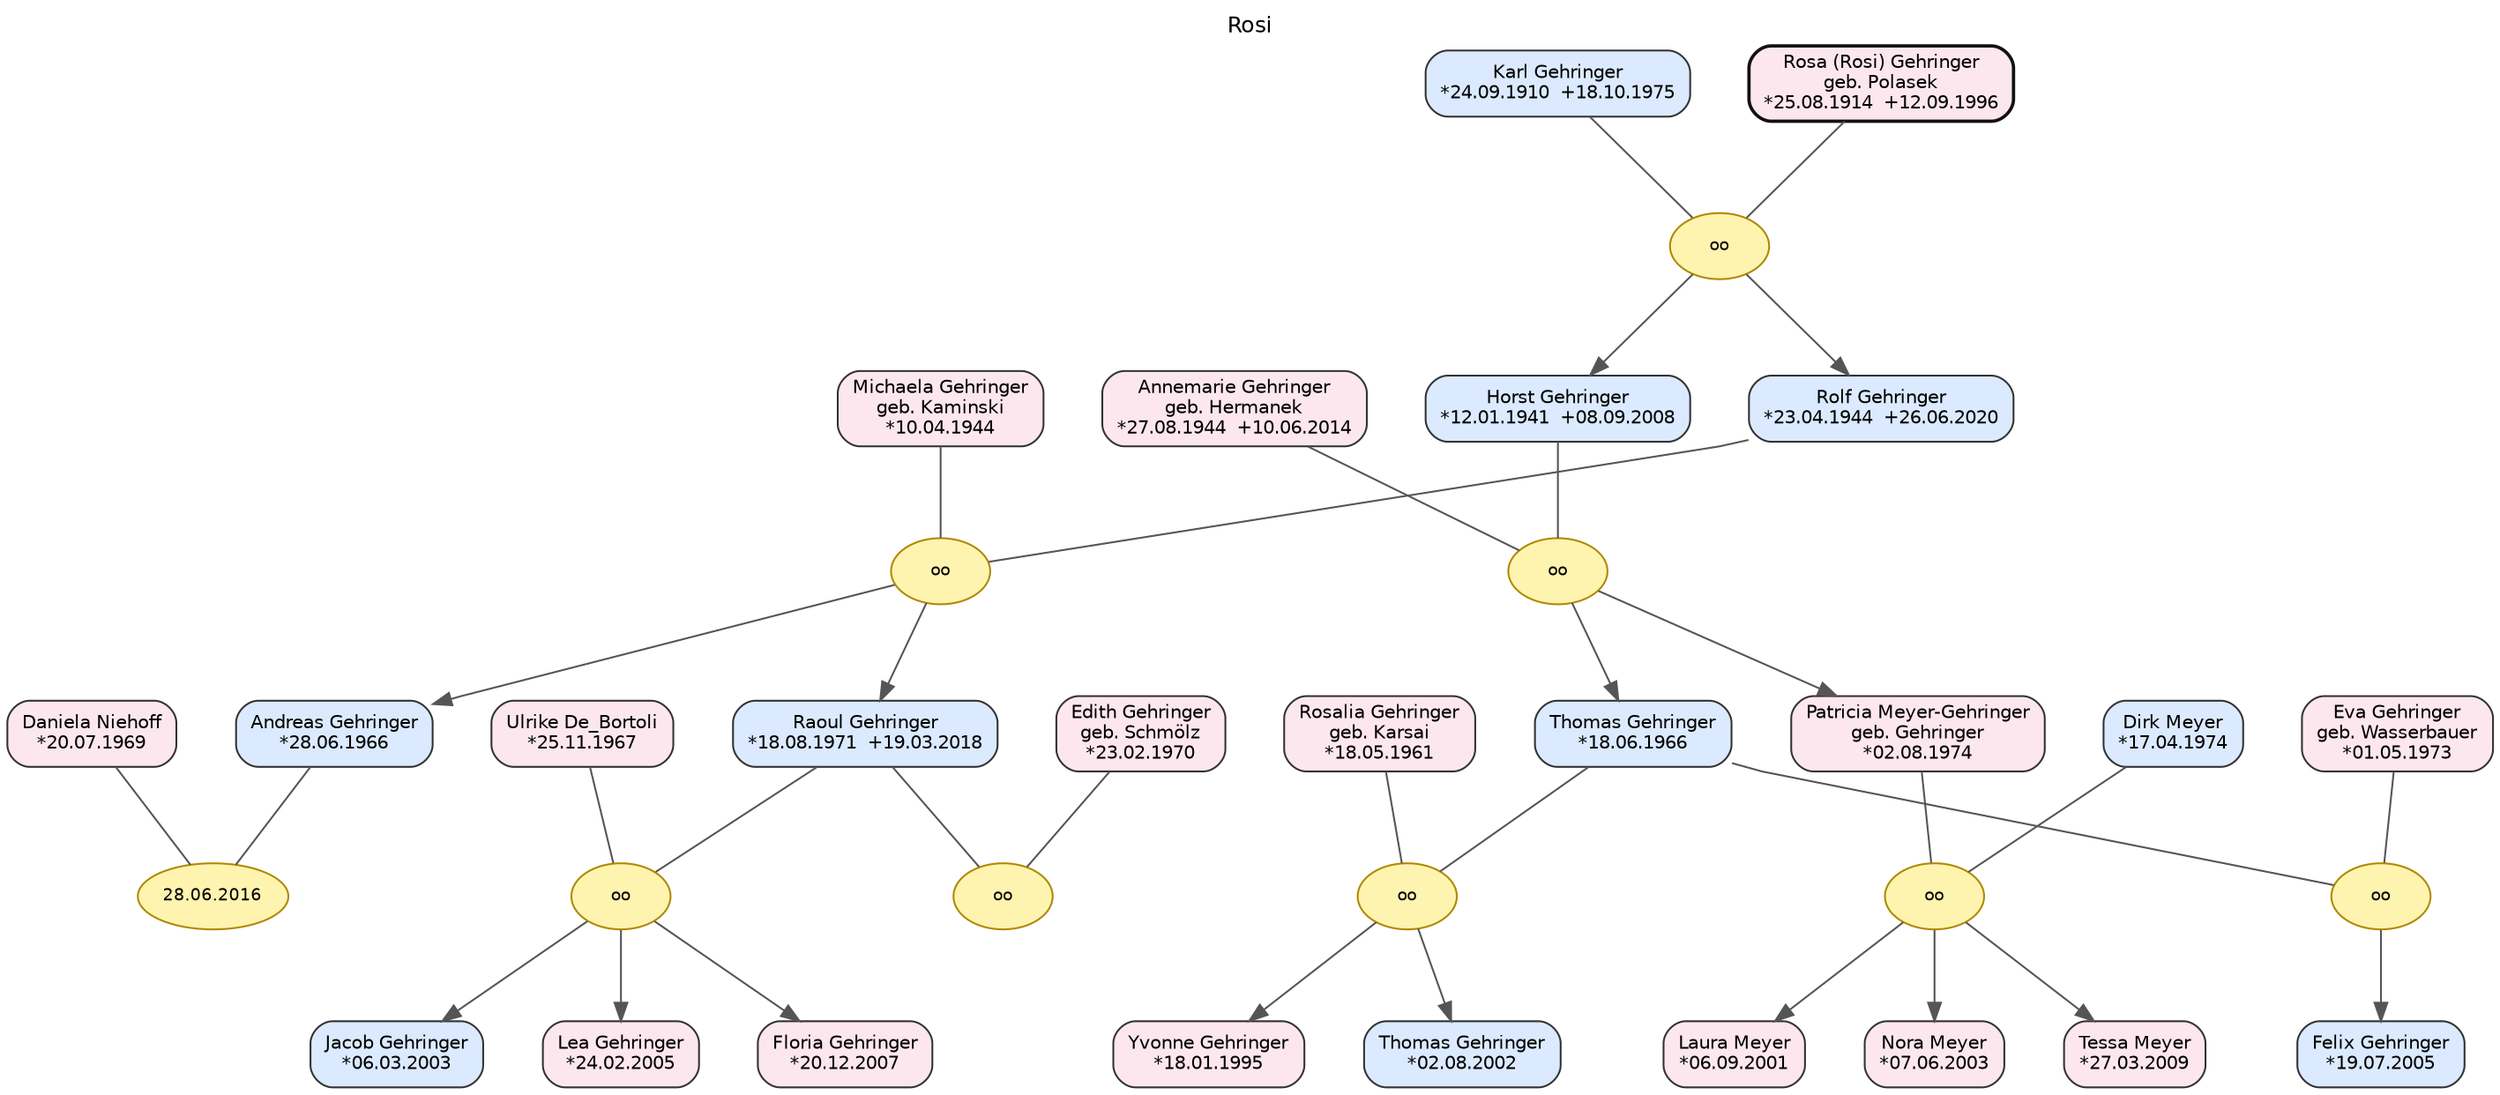 // Rosi
digraph {
	concentrate=false nodesep=0.45 overlap=false rankdir=TB ranksep=0.70 splines=polyline
	graph [fontname="DejaVu Sans" fontsize=12 label=Rosi labelloc=t]
	node [color="#333333" fontname="DejaVu Sans" fontsize=10 shape=box style="rounded,filled"]
	edge [color="#555555" fontname="DejaVu Sans"]
	g5p09 [label="Lea Gehringer
*24.02.2005" fillcolor="#fde7ef" id=P_g5p09]
	g4p03 [label="Thomas Gehringer
*02.08.2002" fillcolor="#dbeafe" id=P_g4p03]
	gehS01 [label="Edith Gehringer
geb. Schmölz
*23.02.1970" fillcolor="#fde7ef" id=P_gehS01]
	geh07 [label="Andreas Gehringer
*28.06.1966" fillcolor="#dbeafe" id=P_geh07]
	g5p10 [label="Floria Gehringer
*20.12.2007" fillcolor="#fde7ef" id=P_g5p10]
	g5p07 [label="Ulrike De_Bortoli
*25.11.1967" fillcolor="#fde7ef" id=P_g5p07]
	g4p04 [label="Eva Gehringer
geb. Wasserbauer
*01.05.1973" fillcolor="#fde7ef" id=P_g4p04]
	geh05 [label="Thomas Gehringer
*18.06.1966" fillcolor="#dbeafe" id=P_geh05]
	geh04 [label="Michaela Gehringer
geb. Kaminski
*10.04.1944" fillcolor="#fde7ef" id=P_geh04]
	g4p05 [label="Felix Gehringer
*19.07.2005" fillcolor="#dbeafe" id=P_g4p05]
	geh08 [label="Raoul Gehringer
*18.08.1971  +19.03.2018" fillcolor="#dbeafe" id=P_geh08]
	geh06 [label="Patricia Meyer-Gehringer
geb. Gehringer
*02.08.1974" fillcolor="#fde7ef" id=P_geh06]
	g4p01 [label="Rosalia Gehringer
geb. Karsai
*18.05.1961" fillcolor="#fde7ef" id=P_g4p01]
	geh09 [label="Karl Gehringer
*24.09.1910  +18.10.1975" fillcolor="#dbeafe" id=P_geh09]
	g5p04 [label="Daniela Niehoff
*20.07.1969" fillcolor="#fde7ef" id=P_g5p04]
	g4p06 [label="Dirk Meyer
*17.04.1974" fillcolor="#dbeafe" id=P_g4p06]
	geh01 [label="Horst Gehringer
*12.01.1941  +08.09.2008" fillcolor="#dbeafe" id=P_geh01]
	g4p08 [label="Nora Meyer
*07.06.2003" fillcolor="#fde7ef" id=P_g4p08]
	att38 [label="Rosa (Rosi) Gehringer
geb. Polasek
*25.08.1914  +12.09.1996" color="#111111" fillcolor="#fde7ef" id=P_att38 penwidth=1.8]
	geh03 [label="Rolf Gehringer
*23.04.1944  +26.06.2020" fillcolor="#dbeafe" id=P_geh03]
	g4p07 [label="Laura Meyer
*06.09.2001" fillcolor="#fde7ef" id=P_g4p07]
	g5p08 [label="Jacob Gehringer
*06.03.2003" fillcolor="#dbeafe" id=P_g5p08]
	g4p02 [label="Yvonne Gehringer
*18.01.1995" fillcolor="#fde7ef" id=P_g4p02]
	g4p09 [label="Tessa Meyer
*27.03.2009" fillcolor="#fde7ef" id=P_g4p09]
	geh02 [label="Annemarie Gehringer
geb. Hermanek
*27.08.1944  +10.06.2014" fillcolor="#fde7ef" id=P_geh02]
	M_gehF1 [label=oo color="#b08900" fillcolor="#fff3b0" fontsize=9 id=M_gehF1 shape=ellipse style=filled]
	subgraph rank_gehF1 {
		rank=same
		geh01
		geh02
	}
	geh01 -> geh02 [constraint=true minlen=0 style=invis weight=3600]
	geh01 -> M_gehF1 [dir=none minlen=1 weight=60]
	geh02 -> M_gehF1 [dir=none minlen=1 weight=60]
	subgraph kids_gehF1 {
		rank=same
		geh05
		geh06
	}
	M_gehF1 -> geh05
	M_gehF1 -> geh06
	geh05 -> geh06 [constraint=true minlen=0 style=invis weight=1400]
	subgraph pair_geh05 {
		rank=same
		geh05
		g4p01
	}
	geh05 -> g4p01 [constraint=true minlen=0 style=invis weight=2600]
	g4p01 -> geh06 [constraint=true minlen=0 style=invis weight=2000]
	subgraph pair_geh06 {
		rank=same
		geh06
		g4p06
	}
	g4p06 -> geh06 [constraint=true minlen=0 style=invis weight=2600]
	M_g4F1 [label=oo color="#b08900" fillcolor="#fff3b0" fontsize=9 id=M_g4F1 shape=ellipse style=filled]
	subgraph rank_g4F1 {
		rank=same
		geh05
		g4p01
	}
	geh05 -> g4p01 [constraint=true minlen=0 style=invis weight=3600]
	geh05 -> M_g4F1 [dir=none minlen=1 weight=60]
	g4p01 -> M_g4F1 [dir=none minlen=1 weight=60]
	subgraph kids_g4F1 {
		rank=same
		g4p02
		g4p03
	}
	M_g4F1 -> g4p02
	M_g4F1 -> g4p03
	g4p02 -> g4p03 [constraint=true minlen=0 style=invis weight=1400]
	M_gehF4 [label=oo color="#b08900" fillcolor="#fff3b0" fontsize=9 id=M_gehF4 shape=ellipse style=filled]
	subgraph rank_gehF4 {
		rank=same
		geh08
		gehS01
	}
	geh08 -> gehS01 [constraint=true minlen=0 style=invis weight=3600]
	geh08 -> M_gehF4 [dir=none minlen=1 weight=60]
	gehS01 -> M_gehF4 [dir=none minlen=1 weight=60]
	M_gehF3 [label=oo color="#b08900" fillcolor="#fff3b0" fontsize=9 id=M_gehF3 shape=ellipse style=filled]
	subgraph rank_gehF3 {
		rank=same
		geh09
		att38
	}
	geh09 -> att38 [constraint=true minlen=0 style=invis weight=3600]
	geh09 -> M_gehF3 [dir=none minlen=1 weight=60]
	att38 -> M_gehF3 [dir=none minlen=1 weight=60]
	subgraph kids_gehF3 {
		rank=same
		geh01
		geh03
	}
	M_gehF3 -> geh01
	M_gehF3 -> geh03
	geh01 -> geh03 [constraint=true minlen=0 style=invis weight=1400]
	subgraph pair_geh01 {
		rank=same
		geh01
		geh02
	}
	geh01 -> geh02 [constraint=true minlen=0 style=invis weight=2600]
	geh02 -> geh03 [constraint=true minlen=0 style=invis weight=2000]
	subgraph pair_geh03 {
		rank=same
		geh03
		geh04
	}
	geh03 -> geh04 [constraint=true minlen=0 style=invis weight=2600]
	M_gehF2 [label=oo color="#b08900" fillcolor="#fff3b0" fontsize=9 id=M_gehF2 shape=ellipse style=filled]
	subgraph rank_gehF2 {
		rank=same
		geh03
		geh04
	}
	geh03 -> geh04 [constraint=true minlen=0 style=invis weight=3600]
	geh03 -> M_gehF2 [dir=none minlen=1 weight=60]
	geh04 -> M_gehF2 [dir=none minlen=1 weight=60]
	subgraph kids_gehF2 {
		rank=same
		geh07
		geh08
	}
	M_gehF2 -> geh07
	M_gehF2 -> geh08
	geh07 -> geh08 [constraint=true minlen=0 style=invis weight=1400]
	subgraph pair_geh07 {
		rank=same
		geh07
		g5p04
	}
	geh07 -> g5p04 [constraint=true minlen=0 style=invis weight=2600]
	g5p04 -> geh08 [constraint=true minlen=0 style=invis weight=2000]
	subgraph pair_geh08 {
		rank=same
		geh08
		gehS01
	}
	geh08 -> gehS01 [constraint=true minlen=0 style=invis weight=2600]
	M_g5F4 [label=oo color="#b08900" fillcolor="#fff3b0" fontsize=9 id=M_g5F4 shape=ellipse style=filled]
	subgraph rank_g5F4 {
		rank=same
		geh08
		g5p07
	}
	geh08 -> g5p07 [constraint=true minlen=0 style=invis weight=3600]
	geh08 -> M_g5F4 [dir=none minlen=1 weight=60]
	g5p07 -> M_g5F4 [dir=none minlen=1 weight=60]
	subgraph kids_g5F4 {
		rank=same
		g5p08
		g5p09
		g5p10
	}
	M_g5F4 -> g5p08
	M_g5F4 -> g5p09
	M_g5F4 -> g5p10
	g5p08 -> g5p09 [constraint=true minlen=0 style=invis weight=1400]
	g5p09 -> g5p10 [constraint=true minlen=0 style=invis weight=1400]
	M_g5F2 [label="28.06.2016" color="#b08900" fillcolor="#fff3b0" fontsize=9 id=M_g5F2 shape=ellipse style=filled]
	subgraph rank_g5F2 {
		rank=same
		geh07
		g5p04
	}
	geh07 -> g5p04 [constraint=true minlen=0 style=invis weight=3600]
	geh07 -> M_g5F2 [dir=none minlen=1 weight=60]
	g5p04 -> M_g5F2 [dir=none minlen=1 weight=60]
	M_g4F2 [label=oo color="#b08900" fillcolor="#fff3b0" fontsize=9 id=M_g4F2 shape=ellipse style=filled]
	subgraph rank_g4F2 {
		rank=same
		geh05
		g4p04
	}
	geh05 -> g4p04 [constraint=true minlen=0 style=invis weight=3600]
	geh05 -> M_g4F2 [dir=none minlen=1 weight=60]
	g4p04 -> M_g4F2 [dir=none minlen=1 weight=60]
	subgraph kids_g4F2 {
		rank=same
		g4p05
	}
	M_g4F2 -> g4p05
	M_g4F3 [label=oo color="#b08900" fillcolor="#fff3b0" fontsize=9 id=M_g4F3 shape=ellipse style=filled]
	subgraph rank_g4F3 {
		rank=same
		g4p06
		geh06
	}
	g4p06 -> geh06 [constraint=true minlen=0 style=invis weight=3600]
	g4p06 -> M_g4F3 [dir=none minlen=1 weight=60]
	geh06 -> M_g4F3 [dir=none minlen=1 weight=60]
	subgraph kids_g4F3 {
		rank=same
		g4p07
		g4p08
		g4p09
	}
	M_g4F3 -> g4p07
	M_g4F3 -> g4p08
	M_g4F3 -> g4p09
	g4p07 -> g4p08 [constraint=true minlen=0 style=invis weight=1400]
	g4p08 -> g4p09 [constraint=true minlen=0 style=invis weight=1400]
	subgraph gen_0 {
		rank=same
		att38
		geh09
	}
	subgraph gen_1 {
		rank=same
		geh01
		geh03
		geh02
		geh04
	}
	subgraph gen_2 {
		rank=same
		geh05
		geh06
		geh07
		geh08
		g4p01
		g4p04
		g4p06
		g5p04
		gehS01
		g5p07
	}
	subgraph gen_3 {
		rank=same
		g4p02
		g4p03
		g4p05
		g4p07
		g4p08
		g4p09
		g5p08
		g5p09
		g5p10
	}
	geh09 -> att38 [constraint=true minlen=0 style=invis weight=1800]
	att38 -> geh09 [constraint=true minlen=0 style=invis weight=1800]
	geh01 -> geh02 [constraint=true minlen=0 style=invis weight=1800]
	geh02 -> geh01 [constraint=true minlen=0 style=invis weight=1800]
	geh03 -> geh04 [constraint=true minlen=0 style=invis weight=1800]
	geh04 -> geh03 [constraint=true minlen=0 style=invis weight=1800]
	geh08 -> gehS01 [constraint=true minlen=0 style=invis weight=1800]
	geh08 -> g5p07 [constraint=true minlen=0 style=invis weight=1800]
	gehS01 -> geh08 [constraint=true minlen=0 style=invis weight=1800]
	geh05 -> g4p01 [constraint=true minlen=0 style=invis weight=1800]
	geh05 -> g4p04 [constraint=true minlen=0 style=invis weight=1800]
	g4p01 -> geh05 [constraint=true minlen=0 style=invis weight=1800]
	g4p04 -> geh05 [constraint=true minlen=0 style=invis weight=1800]
	g4p06 -> geh06 [constraint=true minlen=0 style=invis weight=1800]
	geh06 -> g4p06 [constraint=true minlen=0 style=invis weight=1800]
	geh07 -> g5p04 [constraint=true minlen=0 style=invis weight=1800]
	g5p04 -> geh07 [constraint=true minlen=0 style=invis weight=1800]
	g5p07 -> geh08 [constraint=true minlen=0 style=invis weight=1800]
}
